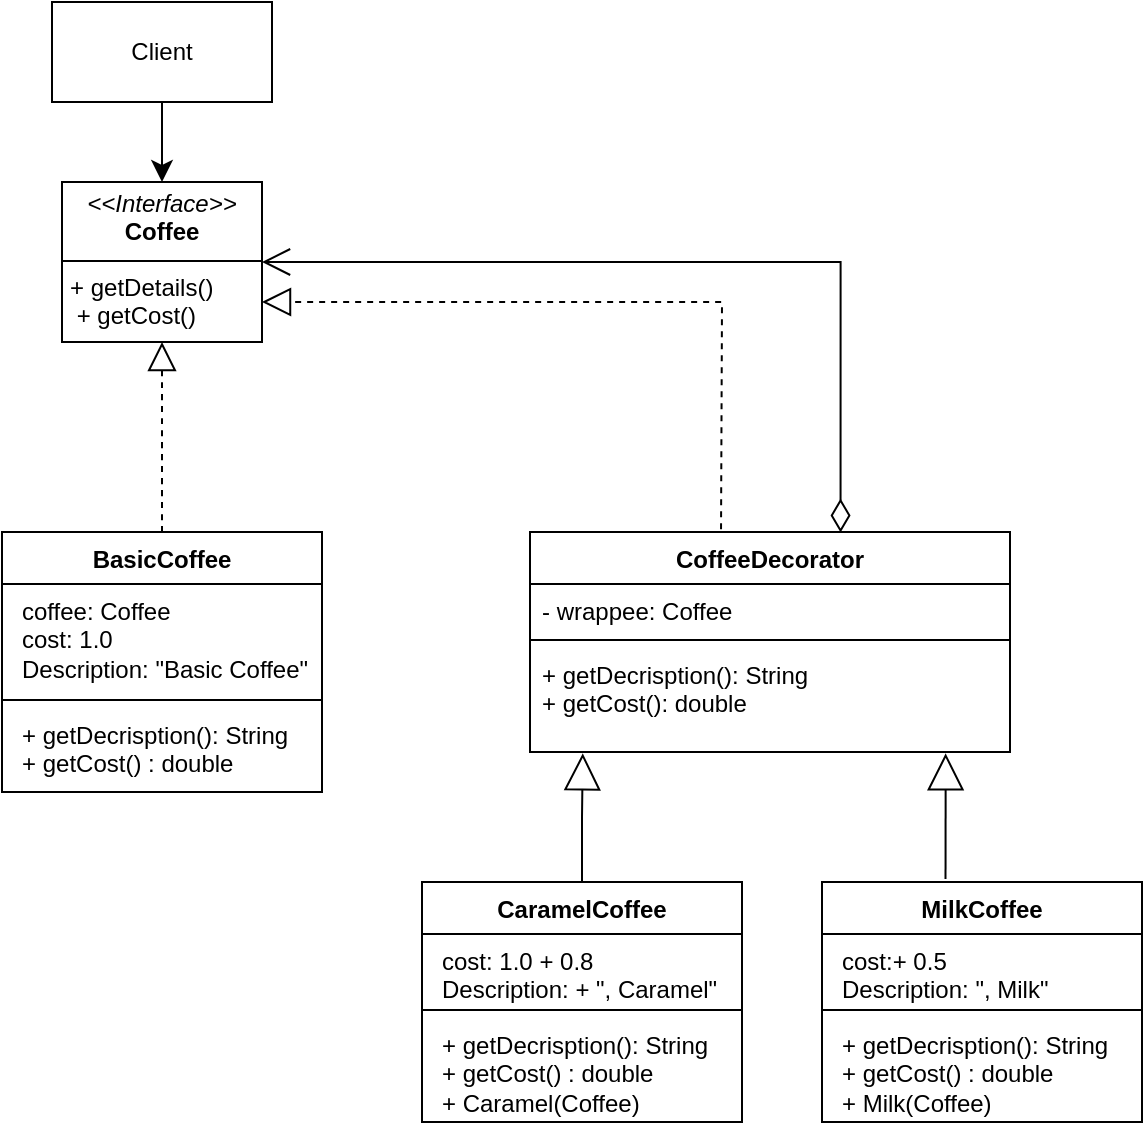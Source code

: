 <mxfile version="24.2.3" type="device">
  <diagram id="C5RBs43oDa-KdzZeNtuy" name="Page-1">
    <mxGraphModel dx="746" dy="839" grid="1" gridSize="10" guides="1" tooltips="1" connect="1" arrows="1" fold="1" page="1" pageScale="1" pageWidth="827" pageHeight="1169" math="0" shadow="0">
      <root>
        <mxCell id="WIyWlLk6GJQsqaUBKTNV-0" />
        <mxCell id="WIyWlLk6GJQsqaUBKTNV-1" parent="WIyWlLk6GJQsqaUBKTNV-0" />
        <mxCell id="q_VEPwN7zBdJybujL25K-4" value="&lt;p style=&quot;margin:0px;margin-top:4px;text-align:center;&quot;&gt;&lt;i&gt;&amp;lt;&amp;lt;Interface&amp;gt;&amp;gt;&lt;/i&gt;&lt;br&gt;&lt;b&gt;Coffee&lt;/b&gt;&lt;/p&gt;&lt;hr size=&quot;1&quot; style=&quot;border-style:solid;&quot;&gt;&lt;p style=&quot;margin:0px;margin-left:4px;&quot;&gt;+ getDetails()&lt;br&gt;&lt;/p&gt;&lt;p style=&quot;margin:0px;margin-left:4px;&quot;&gt;&amp;nbsp;+ getCost()&lt;/p&gt;" style="verticalAlign=top;align=left;overflow=fill;html=1;whiteSpace=wrap;" vertex="1" parent="WIyWlLk6GJQsqaUBKTNV-1">
          <mxGeometry x="180" y="210" width="100" height="80" as="geometry" />
        </mxCell>
        <mxCell id="q_VEPwN7zBdJybujL25K-5" style="edgeStyle=none;curved=1;rounded=0;orthogonalLoop=1;jettySize=auto;html=1;exitX=0.5;exitY=1;exitDx=0;exitDy=0;entryX=0.5;entryY=0;entryDx=0;entryDy=0;fontSize=12;startSize=8;endSize=8;" edge="1" parent="WIyWlLk6GJQsqaUBKTNV-1" source="q_VEPwN7zBdJybujL25K-6" target="q_VEPwN7zBdJybujL25K-4">
          <mxGeometry relative="1" as="geometry" />
        </mxCell>
        <mxCell id="q_VEPwN7zBdJybujL25K-6" value="Client" style="html=1;whiteSpace=wrap;" vertex="1" parent="WIyWlLk6GJQsqaUBKTNV-1">
          <mxGeometry x="175" y="120" width="110" height="50" as="geometry" />
        </mxCell>
        <mxCell id="q_VEPwN7zBdJybujL25K-7" value="BasicCoffee" style="swimlane;fontStyle=1;align=center;verticalAlign=top;childLayout=stackLayout;horizontal=1;startSize=26;horizontalStack=0;resizeParent=1;resizeParentMax=0;resizeLast=0;collapsible=1;marginBottom=0;whiteSpace=wrap;html=1;" vertex="1" parent="WIyWlLk6GJQsqaUBKTNV-1">
          <mxGeometry x="150" y="385" width="160" height="130" as="geometry" />
        </mxCell>
        <mxCell id="q_VEPwN7zBdJybujL25K-8" value="&lt;p style=&quot;margin: 0px 0px 0px 4px;&quot;&gt;coffee: Coffee&lt;/p&gt;&lt;p style=&quot;margin: 0px 0px 0px 4px;&quot;&gt;cost: 1.0&lt;/p&gt;&lt;p style=&quot;margin: 0px 0px 0px 4px;&quot;&gt;Description: &quot;Basic Coffee&quot;&lt;/p&gt;" style="text;strokeColor=none;fillColor=none;align=left;verticalAlign=top;spacingLeft=4;spacingRight=4;overflow=hidden;rotatable=0;points=[[0,0.5],[1,0.5]];portConstraint=eastwest;whiteSpace=wrap;html=1;" vertex="1" parent="q_VEPwN7zBdJybujL25K-7">
          <mxGeometry y="26" width="160" height="54" as="geometry" />
        </mxCell>
        <mxCell id="q_VEPwN7zBdJybujL25K-9" value="" style="line;strokeWidth=1;fillColor=none;align=left;verticalAlign=middle;spacingTop=-1;spacingLeft=3;spacingRight=3;rotatable=0;labelPosition=right;points=[];portConstraint=eastwest;strokeColor=inherit;" vertex="1" parent="q_VEPwN7zBdJybujL25K-7">
          <mxGeometry y="80" width="160" height="8" as="geometry" />
        </mxCell>
        <mxCell id="q_VEPwN7zBdJybujL25K-10" value="&lt;p style=&quot;margin: 0px 0px 0px 4px;&quot;&gt;+ getDecrisption(): String&lt;br&gt;&lt;/p&gt;&lt;p style=&quot;margin: 0px 0px 0px 4px;&quot;&gt;+ getCost() : double&lt;/p&gt;" style="text;strokeColor=none;fillColor=none;align=left;verticalAlign=top;spacingLeft=4;spacingRight=4;overflow=hidden;rotatable=0;points=[[0,0.5],[1,0.5]];portConstraint=eastwest;whiteSpace=wrap;html=1;" vertex="1" parent="q_VEPwN7zBdJybujL25K-7">
          <mxGeometry y="88" width="160" height="42" as="geometry" />
        </mxCell>
        <mxCell id="q_VEPwN7zBdJybujL25K-11" value="" style="endArrow=block;dashed=1;endFill=0;endSize=12;html=1;rounded=0;fontSize=12;curved=1;entryX=0.5;entryY=1;entryDx=0;entryDy=0;exitX=0.5;exitY=0;exitDx=0;exitDy=0;" edge="1" parent="WIyWlLk6GJQsqaUBKTNV-1" source="q_VEPwN7zBdJybujL25K-7" target="q_VEPwN7zBdJybujL25K-4">
          <mxGeometry width="160" relative="1" as="geometry">
            <mxPoint x="275" y="410" as="sourcePoint" />
            <mxPoint x="435" y="410" as="targetPoint" />
          </mxGeometry>
        </mxCell>
        <mxCell id="q_VEPwN7zBdJybujL25K-12" value="" style="endArrow=block;dashed=1;endFill=0;endSize=12;html=1;rounded=0;fontSize=12;exitX=0.398;exitY=-0.013;exitDx=0;exitDy=0;entryX=1;entryY=0.75;entryDx=0;entryDy=0;edgeStyle=elbowEdgeStyle;exitPerimeter=0;" edge="1" parent="WIyWlLk6GJQsqaUBKTNV-1" source="q_VEPwN7zBdJybujL25K-22" target="q_VEPwN7zBdJybujL25K-4">
          <mxGeometry width="160" relative="1" as="geometry">
            <mxPoint x="585" y="390" as="sourcePoint" />
            <mxPoint x="245" y="320" as="targetPoint" />
            <Array as="points">
              <mxPoint x="510" y="330" />
            </Array>
          </mxGeometry>
        </mxCell>
        <mxCell id="q_VEPwN7zBdJybujL25K-13" value="" style="endArrow=open;html=1;endSize=12;startArrow=diamondThin;startSize=14;startFill=0;edgeStyle=orthogonalEdgeStyle;align=left;verticalAlign=bottom;rounded=0;fontSize=12;exitX=0.647;exitY=0.002;exitDx=0;exitDy=0;entryX=1;entryY=0.5;entryDx=0;entryDy=0;exitPerimeter=0;" edge="1" parent="WIyWlLk6GJQsqaUBKTNV-1" source="q_VEPwN7zBdJybujL25K-22" target="q_VEPwN7zBdJybujL25K-4">
          <mxGeometry x="-1" y="3" relative="1" as="geometry">
            <mxPoint x="645" y="390" as="sourcePoint" />
            <mxPoint x="615" y="220" as="targetPoint" />
          </mxGeometry>
        </mxCell>
        <mxCell id="q_VEPwN7zBdJybujL25K-14" value="MilkCoffee" style="swimlane;fontStyle=1;align=center;verticalAlign=top;childLayout=stackLayout;horizontal=1;startSize=26;horizontalStack=0;resizeParent=1;resizeParentMax=0;resizeLast=0;collapsible=1;marginBottom=0;whiteSpace=wrap;html=1;" vertex="1" parent="WIyWlLk6GJQsqaUBKTNV-1">
          <mxGeometry x="560" y="560" width="160" height="120" as="geometry" />
        </mxCell>
        <mxCell id="q_VEPwN7zBdJybujL25K-15" value="&lt;p style=&quot;margin: 0px 0px 0px 4px;&quot;&gt;cost:+ 0.5&lt;/p&gt;&lt;p style=&quot;margin: 0px 0px 0px 4px;&quot;&gt;Description: &quot;, Milk&quot;&lt;/p&gt;" style="text;strokeColor=none;fillColor=none;align=left;verticalAlign=top;spacingLeft=4;spacingRight=4;overflow=hidden;rotatable=0;points=[[0,0.5],[1,0.5]];portConstraint=eastwest;whiteSpace=wrap;html=1;" vertex="1" parent="q_VEPwN7zBdJybujL25K-14">
          <mxGeometry y="26" width="160" height="34" as="geometry" />
        </mxCell>
        <mxCell id="q_VEPwN7zBdJybujL25K-16" value="" style="line;strokeWidth=1;fillColor=none;align=left;verticalAlign=middle;spacingTop=-1;spacingLeft=3;spacingRight=3;rotatable=0;labelPosition=right;points=[];portConstraint=eastwest;strokeColor=inherit;" vertex="1" parent="q_VEPwN7zBdJybujL25K-14">
          <mxGeometry y="60" width="160" height="8" as="geometry" />
        </mxCell>
        <mxCell id="q_VEPwN7zBdJybujL25K-17" value="&lt;p style=&quot;margin: 0px 0px 0px 4px;&quot;&gt;+ getDecrisption(): String&lt;br&gt;&lt;/p&gt;&lt;p style=&quot;margin: 0px 0px 0px 4px;&quot;&gt;+ getCost() : double&lt;/p&gt;&lt;p style=&quot;margin: 0px 0px 0px 4px;&quot;&gt;+ Milk(Coffee)&lt;br&gt;&lt;/p&gt;" style="text;strokeColor=none;fillColor=none;align=left;verticalAlign=top;spacingLeft=4;spacingRight=4;overflow=hidden;rotatable=0;points=[[0,0.5],[1,0.5]];portConstraint=eastwest;whiteSpace=wrap;html=1;" vertex="1" parent="q_VEPwN7zBdJybujL25K-14">
          <mxGeometry y="68" width="160" height="52" as="geometry" />
        </mxCell>
        <mxCell id="q_VEPwN7zBdJybujL25K-18" value="CaramelCoffee" style="swimlane;fontStyle=1;align=center;verticalAlign=top;childLayout=stackLayout;horizontal=1;startSize=26;horizontalStack=0;resizeParent=1;resizeParentMax=0;resizeLast=0;collapsible=1;marginBottom=0;whiteSpace=wrap;html=1;" vertex="1" parent="WIyWlLk6GJQsqaUBKTNV-1">
          <mxGeometry x="360" y="560" width="160" height="120" as="geometry" />
        </mxCell>
        <mxCell id="q_VEPwN7zBdJybujL25K-19" value="&lt;p style=&quot;margin: 0px 0px 0px 4px;&quot;&gt;cost: 1.0 + 0.8&lt;/p&gt;&lt;p style=&quot;margin: 0px 0px 0px 4px;&quot;&gt;Description: + &quot;, Caramel&quot;&lt;/p&gt;" style="text;strokeColor=none;fillColor=none;align=left;verticalAlign=top;spacingLeft=4;spacingRight=4;overflow=hidden;rotatable=0;points=[[0,0.5],[1,0.5]];portConstraint=eastwest;whiteSpace=wrap;html=1;" vertex="1" parent="q_VEPwN7zBdJybujL25K-18">
          <mxGeometry y="26" width="160" height="34" as="geometry" />
        </mxCell>
        <mxCell id="q_VEPwN7zBdJybujL25K-20" value="" style="line;strokeWidth=1;fillColor=none;align=left;verticalAlign=middle;spacingTop=-1;spacingLeft=3;spacingRight=3;rotatable=0;labelPosition=right;points=[];portConstraint=eastwest;strokeColor=inherit;" vertex="1" parent="q_VEPwN7zBdJybujL25K-18">
          <mxGeometry y="60" width="160" height="8" as="geometry" />
        </mxCell>
        <mxCell id="q_VEPwN7zBdJybujL25K-21" value="&lt;p style=&quot;margin: 0px 0px 0px 4px;&quot;&gt;+ getDecrisption(): String&lt;br&gt;&lt;/p&gt;&lt;p style=&quot;margin: 0px 0px 0px 4px;&quot;&gt;+ getCost() : double&lt;/p&gt;&lt;p style=&quot;margin: 0px 0px 0px 4px;&quot;&gt;+ Caramel(Coffee)&lt;br&gt;&lt;/p&gt;" style="text;strokeColor=none;fillColor=none;align=left;verticalAlign=top;spacingLeft=4;spacingRight=4;overflow=hidden;rotatable=0;points=[[0,0.5],[1,0.5]];portConstraint=eastwest;whiteSpace=wrap;html=1;" vertex="1" parent="q_VEPwN7zBdJybujL25K-18">
          <mxGeometry y="68" width="160" height="52" as="geometry" />
        </mxCell>
        <mxCell id="q_VEPwN7zBdJybujL25K-22" value="CoffeeDecorator" style="swimlane;fontStyle=1;align=center;verticalAlign=top;childLayout=stackLayout;horizontal=1;startSize=26;horizontalStack=0;resizeParent=1;resizeParentMax=0;resizeLast=0;collapsible=1;marginBottom=0;whiteSpace=wrap;html=1;" vertex="1" parent="WIyWlLk6GJQsqaUBKTNV-1">
          <mxGeometry x="414" y="385" width="240" height="110" as="geometry" />
        </mxCell>
        <mxCell id="q_VEPwN7zBdJybujL25K-23" value="&lt;div&gt;- wrappee: Coffee&lt;/div&gt;" style="text;strokeColor=none;fillColor=none;align=left;verticalAlign=top;spacingLeft=4;spacingRight=4;overflow=hidden;rotatable=0;points=[[0,0.5],[1,0.5]];portConstraint=eastwest;whiteSpace=wrap;html=1;" vertex="1" parent="q_VEPwN7zBdJybujL25K-22">
          <mxGeometry y="26" width="240" height="24" as="geometry" />
        </mxCell>
        <mxCell id="q_VEPwN7zBdJybujL25K-24" value="" style="line;strokeWidth=1;fillColor=none;align=left;verticalAlign=middle;spacingTop=-1;spacingLeft=3;spacingRight=3;rotatable=0;labelPosition=right;points=[];portConstraint=eastwest;strokeColor=inherit;" vertex="1" parent="q_VEPwN7zBdJybujL25K-22">
          <mxGeometry y="50" width="240" height="8" as="geometry" />
        </mxCell>
        <mxCell id="q_VEPwN7zBdJybujL25K-25" value="&lt;div&gt;+&amp;nbsp;&lt;span style=&quot;background-color: initial;&quot;&gt;getDecrisption(): String&lt;/span&gt;&lt;/div&gt;&lt;div&gt;&lt;span style=&quot;background-color: initial;&quot;&gt;+ getCost(): double&lt;/span&gt;&lt;/div&gt;" style="text;strokeColor=none;fillColor=none;align=left;verticalAlign=top;spacingLeft=4;spacingRight=4;overflow=hidden;rotatable=0;points=[[0,0.5],[1,0.5]];portConstraint=eastwest;whiteSpace=wrap;html=1;" vertex="1" parent="q_VEPwN7zBdJybujL25K-22">
          <mxGeometry y="58" width="240" height="52" as="geometry" />
        </mxCell>
        <mxCell id="q_VEPwN7zBdJybujL25K-28" value="" style="endArrow=block;endSize=16;endFill=0;html=1;rounded=0;fontSize=12;edgeStyle=orthogonalEdgeStyle;entryX=0.11;entryY=1.013;entryDx=0;entryDy=0;entryPerimeter=0;" edge="1" parent="WIyWlLk6GJQsqaUBKTNV-1" source="q_VEPwN7zBdJybujL25K-18" target="q_VEPwN7zBdJybujL25K-25">
          <mxGeometry width="160" relative="1" as="geometry">
            <mxPoint x="300" y="430" as="sourcePoint" />
            <mxPoint x="440" y="500" as="targetPoint" />
          </mxGeometry>
        </mxCell>
        <mxCell id="q_VEPwN7zBdJybujL25K-31" value="" style="endArrow=block;endSize=16;endFill=0;html=1;rounded=0;fontSize=12;edgeStyle=orthogonalEdgeStyle;entryX=0.866;entryY=1.013;entryDx=0;entryDy=0;entryPerimeter=0;exitX=0.386;exitY=-0.013;exitDx=0;exitDy=0;exitPerimeter=0;" edge="1" parent="WIyWlLk6GJQsqaUBKTNV-1" source="q_VEPwN7zBdJybujL25K-14" target="q_VEPwN7zBdJybujL25K-25">
          <mxGeometry width="160" relative="1" as="geometry">
            <mxPoint x="520" y="594" as="sourcePoint" />
            <mxPoint x="520" y="530" as="targetPoint" />
          </mxGeometry>
        </mxCell>
      </root>
    </mxGraphModel>
  </diagram>
</mxfile>
